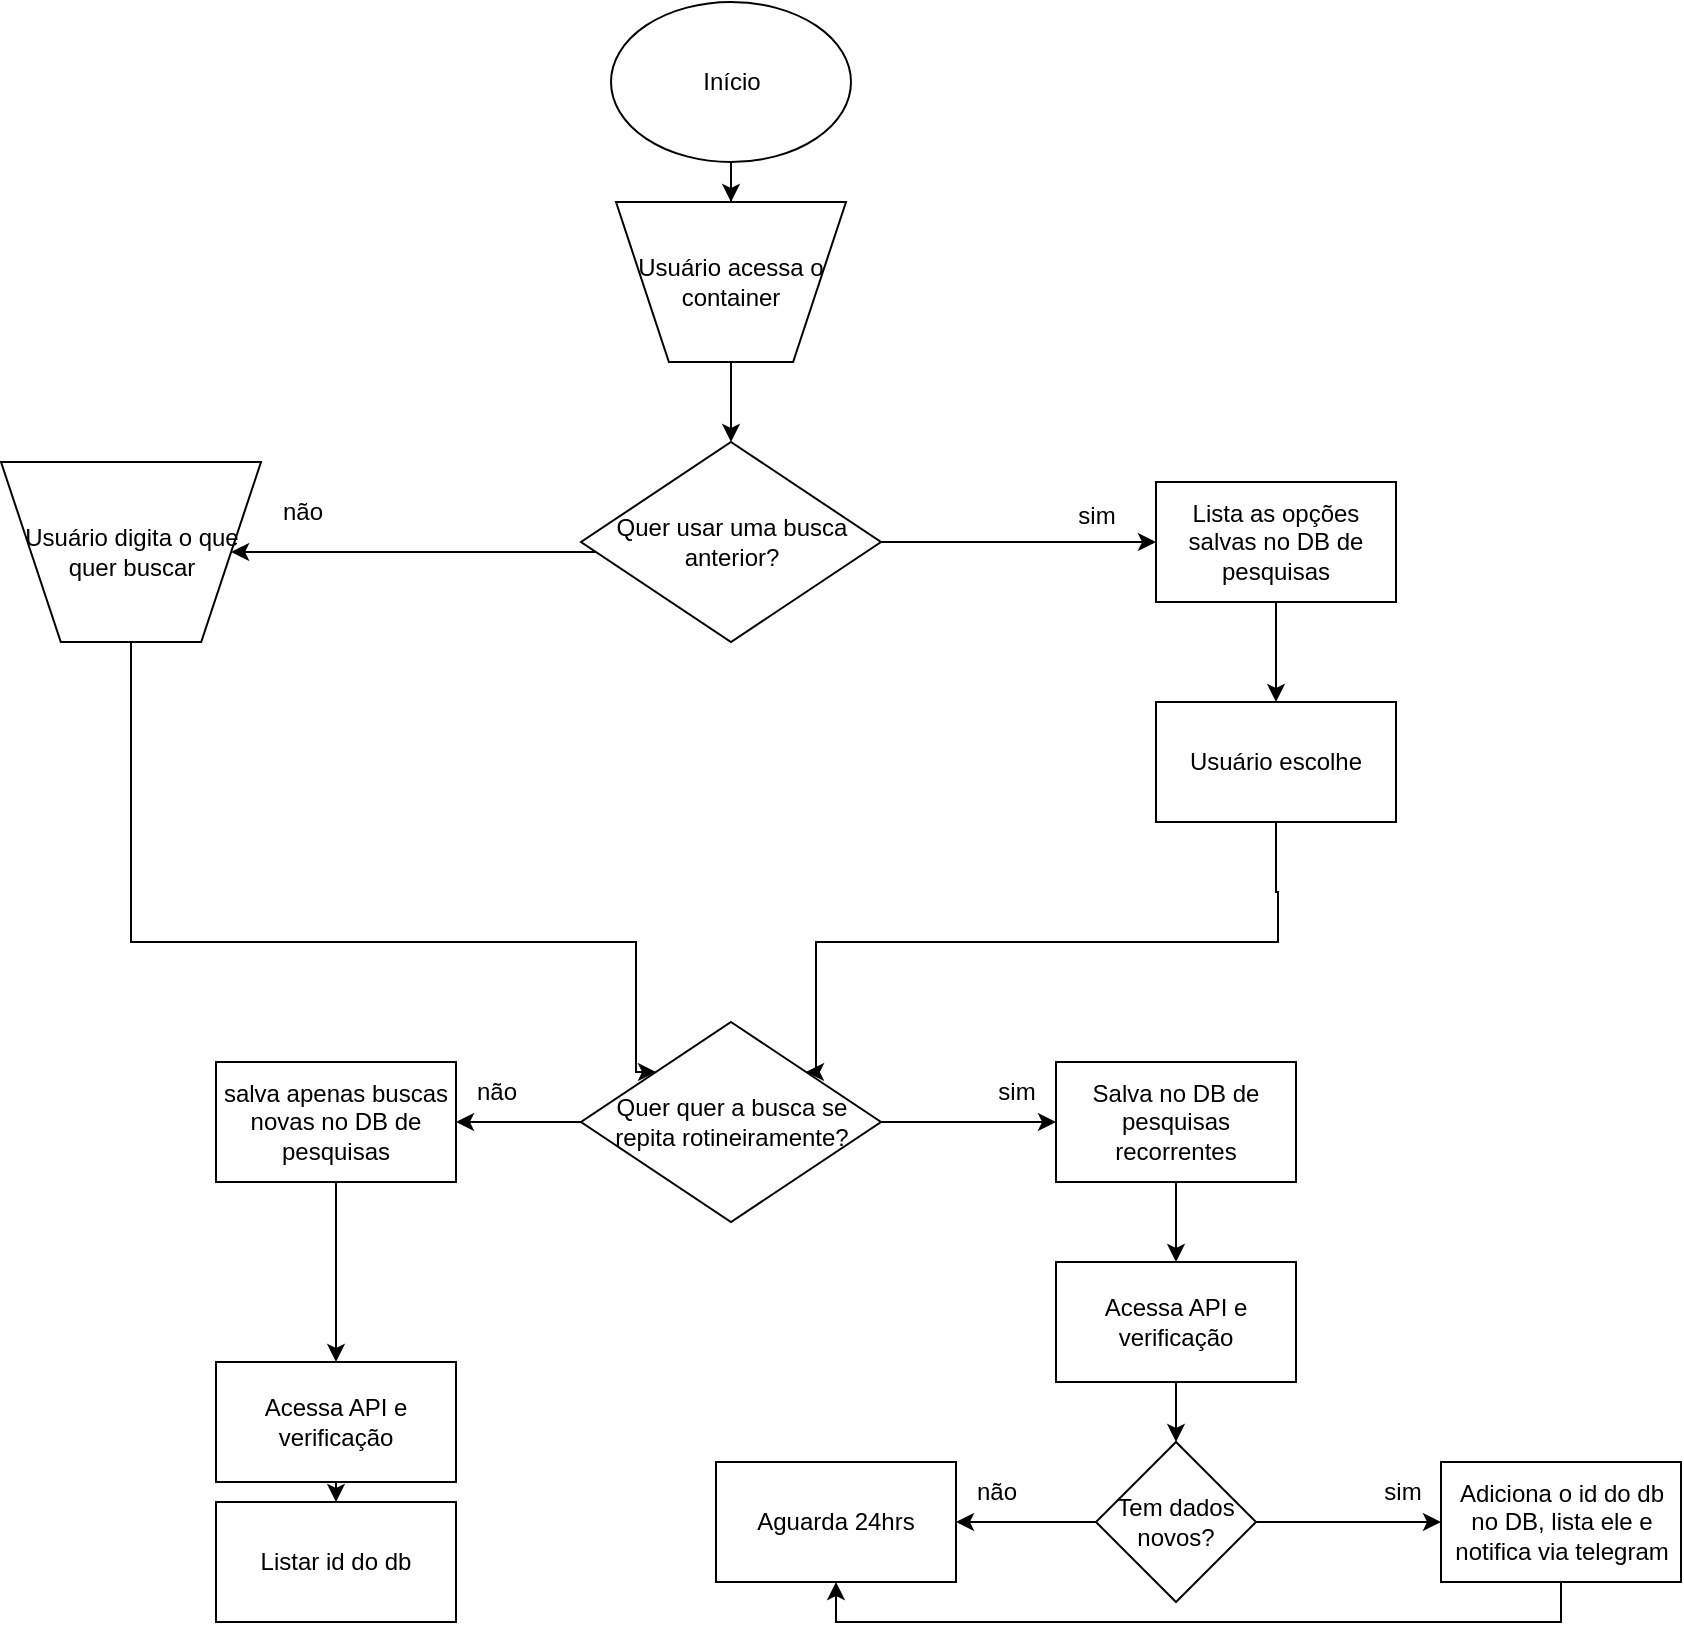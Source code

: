 <mxfile version="26.2.9">
  <diagram name="Page-1" id="QYlumS-lN80QCUaAXQkb">
    <mxGraphModel dx="1774" dy="1931" grid="1" gridSize="10" guides="1" tooltips="1" connect="1" arrows="1" fold="1" page="1" pageScale="1" pageWidth="850" pageHeight="1100" math="0" shadow="0">
      <root>
        <mxCell id="0" />
        <mxCell id="1" parent="0" />
        <mxCell id="Gtfet5FwH3J6q3p8mjaK-22" style="edgeStyle=orthogonalEdgeStyle;rounded=0;orthogonalLoop=1;jettySize=auto;html=1;entryX=0.5;entryY=0;entryDx=0;entryDy=0;" parent="1" source="M_QnOvEOiUY6tevbWSJs-2" target="M_QnOvEOiUY6tevbWSJs-24" edge="1">
          <mxGeometry relative="1" as="geometry" />
        </mxCell>
        <mxCell id="M_QnOvEOiUY6tevbWSJs-2" value="Início" style="ellipse;whiteSpace=wrap;html=1;" parent="1" vertex="1">
          <mxGeometry x="277.5" y="-110" width="120" height="80" as="geometry" />
        </mxCell>
        <mxCell id="M_QnOvEOiUY6tevbWSJs-34" style="edgeStyle=orthogonalEdgeStyle;rounded=0;orthogonalLoop=1;jettySize=auto;html=1;entryX=1;entryY=0.5;entryDx=0;entryDy=0;" parent="1" source="M_QnOvEOiUY6tevbWSJs-8" target="M_QnOvEOiUY6tevbWSJs-17" edge="1">
          <mxGeometry relative="1" as="geometry" />
        </mxCell>
        <mxCell id="6NojlRm1C0mRp0ljfeSa-46" style="edgeStyle=orthogonalEdgeStyle;rounded=0;orthogonalLoop=1;jettySize=auto;html=1;" edge="1" parent="1" source="M_QnOvEOiUY6tevbWSJs-17" target="M_QnOvEOiUY6tevbWSJs-23">
          <mxGeometry relative="1" as="geometry" />
        </mxCell>
        <mxCell id="M_QnOvEOiUY6tevbWSJs-17" value="salva apenas buscas novas no DB de pesquisas" style="rounded=0;whiteSpace=wrap;html=1;" parent="1" vertex="1">
          <mxGeometry x="80" y="420" width="120" height="60" as="geometry" />
        </mxCell>
        <mxCell id="6NojlRm1C0mRp0ljfeSa-27" style="edgeStyle=orthogonalEdgeStyle;rounded=0;orthogonalLoop=1;jettySize=auto;html=1;entryX=0.5;entryY=0;entryDx=0;entryDy=0;" edge="1" parent="1" source="M_QnOvEOiUY6tevbWSJs-18" target="6NojlRm1C0mRp0ljfeSa-18">
          <mxGeometry relative="1" as="geometry" />
        </mxCell>
        <mxCell id="M_QnOvEOiUY6tevbWSJs-18" value="Salva no DB de pesquisas recorrentes" style="rounded=0;whiteSpace=wrap;html=1;" parent="1" vertex="1">
          <mxGeometry x="500" y="420" width="120" height="60" as="geometry" />
        </mxCell>
        <mxCell id="Gtfet5FwH3J6q3p8mjaK-2" style="edgeStyle=orthogonalEdgeStyle;rounded=0;orthogonalLoop=1;jettySize=auto;html=1;" parent="1" source="M_QnOvEOiUY6tevbWSJs-23" target="Gtfet5FwH3J6q3p8mjaK-4" edge="1">
          <mxGeometry relative="1" as="geometry">
            <mxPoint x="76.207" y="1080" as="targetPoint" />
          </mxGeometry>
        </mxCell>
        <mxCell id="M_QnOvEOiUY6tevbWSJs-23" value="Acessa API e verificação" style="rounded=0;whiteSpace=wrap;html=1;" parent="1" vertex="1">
          <mxGeometry x="80" y="570" width="120" height="60" as="geometry" />
        </mxCell>
        <mxCell id="6NojlRm1C0mRp0ljfeSa-35" style="edgeStyle=orthogonalEdgeStyle;rounded=0;orthogonalLoop=1;jettySize=auto;html=1;entryX=0.5;entryY=0;entryDx=0;entryDy=0;" edge="1" parent="1" source="M_QnOvEOiUY6tevbWSJs-24" target="6NojlRm1C0mRp0ljfeSa-34">
          <mxGeometry relative="1" as="geometry" />
        </mxCell>
        <mxCell id="M_QnOvEOiUY6tevbWSJs-24" value="Usuário acessa o container" style="verticalLabelPosition=middle;verticalAlign=middle;html=1;shape=trapezoid;perimeter=trapezoidPerimeter;whiteSpace=wrap;size=0.23;arcSize=10;flipV=1;labelPosition=center;align=center;" parent="1" vertex="1">
          <mxGeometry x="280" y="-10" width="115" height="80" as="geometry" />
        </mxCell>
        <mxCell id="6NojlRm1C0mRp0ljfeSa-47" style="edgeStyle=orthogonalEdgeStyle;rounded=0;orthogonalLoop=1;jettySize=auto;html=1;entryX=0;entryY=0;entryDx=0;entryDy=0;" edge="1" parent="1" source="M_QnOvEOiUY6tevbWSJs-26" target="M_QnOvEOiUY6tevbWSJs-8">
          <mxGeometry relative="1" as="geometry">
            <mxPoint x="280" y="360" as="targetPoint" />
            <Array as="points">
              <mxPoint x="38" y="360" />
              <mxPoint x="290" y="360" />
              <mxPoint x="290" y="425" />
            </Array>
          </mxGeometry>
        </mxCell>
        <mxCell id="M_QnOvEOiUY6tevbWSJs-26" value="Usuário digita o que quer buscar" style="verticalLabelPosition=middle;verticalAlign=middle;html=1;shape=trapezoid;perimeter=trapezoidPerimeter;whiteSpace=wrap;size=0.23;arcSize=10;flipV=1;labelPosition=center;align=center;" parent="1" vertex="1">
          <mxGeometry x="-27.5" y="120" width="130" height="90" as="geometry" />
        </mxCell>
        <mxCell id="M_QnOvEOiUY6tevbWSJs-35" value="não" style="text;html=1;align=center;verticalAlign=middle;resizable=0;points=[];autosize=1;strokeColor=none;fillColor=none;" parent="1" vertex="1">
          <mxGeometry x="200" y="420" width="40" height="30" as="geometry" />
        </mxCell>
        <mxCell id="M_QnOvEOiUY6tevbWSJs-36" value="sim" style="text;html=1;align=center;verticalAlign=middle;resizable=0;points=[];autosize=1;strokeColor=none;fillColor=none;" parent="1" vertex="1">
          <mxGeometry x="460" y="420" width="40" height="30" as="geometry" />
        </mxCell>
        <mxCell id="Gtfet5FwH3J6q3p8mjaK-4" value="Listar id do db" style="rounded=0;whiteSpace=wrap;html=1;" parent="1" vertex="1">
          <mxGeometry x="80" y="640" width="120" height="60" as="geometry" />
        </mxCell>
        <mxCell id="Gtfet5FwH3J6q3p8mjaK-26" style="edgeStyle=orthogonalEdgeStyle;rounded=0;orthogonalLoop=1;jettySize=auto;html=1;" parent="1" source="M_QnOvEOiUY6tevbWSJs-8" target="M_QnOvEOiUY6tevbWSJs-18" edge="1">
          <mxGeometry relative="1" as="geometry" />
        </mxCell>
        <mxCell id="M_QnOvEOiUY6tevbWSJs-8" value="Quer quer a busca se repita rotineiramente?" style="rhombus;whiteSpace=wrap;html=1;" parent="1" vertex="1">
          <mxGeometry x="262.5" y="400" width="150" height="100" as="geometry" />
        </mxCell>
        <mxCell id="6NojlRm1C0mRp0ljfeSa-29" style="edgeStyle=orthogonalEdgeStyle;rounded=0;orthogonalLoop=1;jettySize=auto;html=1;entryX=0.5;entryY=0;entryDx=0;entryDy=0;" edge="1" parent="1" source="6NojlRm1C0mRp0ljfeSa-18" target="6NojlRm1C0mRp0ljfeSa-21">
          <mxGeometry relative="1" as="geometry" />
        </mxCell>
        <mxCell id="6NojlRm1C0mRp0ljfeSa-18" value="Acessa API e verificação" style="rounded=0;whiteSpace=wrap;html=1;direction=east;" vertex="1" parent="1">
          <mxGeometry x="500" y="520" width="120" height="60" as="geometry" />
        </mxCell>
        <mxCell id="6NojlRm1C0mRp0ljfeSa-20" style="edgeStyle=orthogonalEdgeStyle;rounded=0;orthogonalLoop=1;jettySize=auto;html=1;entryX=1;entryY=0.5;entryDx=0;entryDy=0;" edge="1" parent="1" source="6NojlRm1C0mRp0ljfeSa-21" target="6NojlRm1C0mRp0ljfeSa-22">
          <mxGeometry relative="1" as="geometry" />
        </mxCell>
        <mxCell id="6NojlRm1C0mRp0ljfeSa-30" style="edgeStyle=orthogonalEdgeStyle;rounded=0;orthogonalLoop=1;jettySize=auto;html=1;" edge="1" parent="1" source="6NojlRm1C0mRp0ljfeSa-21" target="6NojlRm1C0mRp0ljfeSa-24">
          <mxGeometry relative="1" as="geometry" />
        </mxCell>
        <mxCell id="6NojlRm1C0mRp0ljfeSa-21" value="Tem dados novos?" style="rhombus;whiteSpace=wrap;html=1;" vertex="1" parent="1">
          <mxGeometry x="520" y="610" width="80" height="80" as="geometry" />
        </mxCell>
        <mxCell id="6NojlRm1C0mRp0ljfeSa-22" value="Aguarda 24hrs" style="rounded=0;whiteSpace=wrap;html=1;" vertex="1" parent="1">
          <mxGeometry x="330" y="620" width="120" height="60" as="geometry" />
        </mxCell>
        <mxCell id="6NojlRm1C0mRp0ljfeSa-23" style="edgeStyle=orthogonalEdgeStyle;rounded=0;orthogonalLoop=1;jettySize=auto;html=1;entryX=0.5;entryY=1;entryDx=0;entryDy=0;exitX=0.5;exitY=1;exitDx=0;exitDy=0;" edge="1" parent="1" source="6NojlRm1C0mRp0ljfeSa-24" target="6NojlRm1C0mRp0ljfeSa-22">
          <mxGeometry relative="1" as="geometry">
            <mxPoint x="360" y="1010" as="targetPoint" />
            <Array as="points">
              <mxPoint x="753" y="700" />
              <mxPoint x="390" y="700" />
            </Array>
            <mxPoint x="760" y="680" as="sourcePoint" />
          </mxGeometry>
        </mxCell>
        <mxCell id="6NojlRm1C0mRp0ljfeSa-24" value="Adiciona o id do db no DB, lista ele e notifica via telegram" style="rounded=0;whiteSpace=wrap;html=1;" vertex="1" parent="1">
          <mxGeometry x="692.5" y="620" width="120" height="60" as="geometry" />
        </mxCell>
        <mxCell id="6NojlRm1C0mRp0ljfeSa-25" value="sim" style="text;html=1;align=center;verticalAlign=middle;resizable=0;points=[];autosize=1;strokeColor=none;fillColor=none;" vertex="1" parent="1">
          <mxGeometry x="652.5" y="620" width="40" height="30" as="geometry" />
        </mxCell>
        <mxCell id="6NojlRm1C0mRp0ljfeSa-26" value="não" style="text;html=1;align=center;verticalAlign=middle;resizable=0;points=[];autosize=1;strokeColor=none;fillColor=none;" vertex="1" parent="1">
          <mxGeometry x="450" y="620" width="40" height="30" as="geometry" />
        </mxCell>
        <mxCell id="6NojlRm1C0mRp0ljfeSa-36" style="edgeStyle=orthogonalEdgeStyle;rounded=0;orthogonalLoop=1;jettySize=auto;html=1;entryX=1;entryY=0.5;entryDx=0;entryDy=0;" edge="1" parent="1" source="6NojlRm1C0mRp0ljfeSa-34" target="M_QnOvEOiUY6tevbWSJs-26">
          <mxGeometry relative="1" as="geometry">
            <mxPoint x="170" y="160" as="targetPoint" />
            <Array as="points">
              <mxPoint x="220" y="165" />
              <mxPoint x="220" y="165" />
            </Array>
          </mxGeometry>
        </mxCell>
        <mxCell id="6NojlRm1C0mRp0ljfeSa-39" style="edgeStyle=orthogonalEdgeStyle;rounded=0;orthogonalLoop=1;jettySize=auto;html=1;" edge="1" parent="1" source="6NojlRm1C0mRp0ljfeSa-34">
          <mxGeometry relative="1" as="geometry">
            <mxPoint x="550" y="160" as="targetPoint" />
          </mxGeometry>
        </mxCell>
        <mxCell id="6NojlRm1C0mRp0ljfeSa-34" value="Quer usar uma busca anterior?" style="rhombus;whiteSpace=wrap;html=1;" vertex="1" parent="1">
          <mxGeometry x="262.5" y="110" width="150" height="100" as="geometry" />
        </mxCell>
        <mxCell id="6NojlRm1C0mRp0ljfeSa-37" value="não" style="text;html=1;align=center;verticalAlign=middle;resizable=0;points=[];autosize=1;strokeColor=none;fillColor=none;" vertex="1" parent="1">
          <mxGeometry x="102.5" y="130" width="40" height="30" as="geometry" />
        </mxCell>
        <mxCell id="6NojlRm1C0mRp0ljfeSa-40" value="sim" style="text;html=1;align=center;verticalAlign=middle;resizable=0;points=[];autosize=1;strokeColor=none;fillColor=none;" vertex="1" parent="1">
          <mxGeometry x="500" y="132" width="40" height="30" as="geometry" />
        </mxCell>
        <mxCell id="6NojlRm1C0mRp0ljfeSa-43" style="edgeStyle=orthogonalEdgeStyle;rounded=0;orthogonalLoop=1;jettySize=auto;html=1;" edge="1" parent="1" source="6NojlRm1C0mRp0ljfeSa-41" target="6NojlRm1C0mRp0ljfeSa-42">
          <mxGeometry relative="1" as="geometry" />
        </mxCell>
        <mxCell id="6NojlRm1C0mRp0ljfeSa-41" value="Lista as opções salvas no DB de pesquisas" style="rounded=0;whiteSpace=wrap;html=1;" vertex="1" parent="1">
          <mxGeometry x="550" y="130" width="120" height="60" as="geometry" />
        </mxCell>
        <mxCell id="6NojlRm1C0mRp0ljfeSa-48" style="edgeStyle=orthogonalEdgeStyle;rounded=0;orthogonalLoop=1;jettySize=auto;html=1;entryX=1;entryY=0;entryDx=0;entryDy=0;" edge="1" parent="1" source="6NojlRm1C0mRp0ljfeSa-42" target="M_QnOvEOiUY6tevbWSJs-8">
          <mxGeometry relative="1" as="geometry">
            <mxPoint x="390" y="360" as="targetPoint" />
            <Array as="points">
              <mxPoint x="610" y="335" />
              <mxPoint x="611" y="335" />
              <mxPoint x="611" y="360" />
              <mxPoint x="380" y="360" />
              <mxPoint x="380" y="425" />
            </Array>
          </mxGeometry>
        </mxCell>
        <mxCell id="6NojlRm1C0mRp0ljfeSa-42" value="Usuário escolhe" style="rounded=0;whiteSpace=wrap;html=1;" vertex="1" parent="1">
          <mxGeometry x="550" y="240" width="120" height="60" as="geometry" />
        </mxCell>
      </root>
    </mxGraphModel>
  </diagram>
</mxfile>

